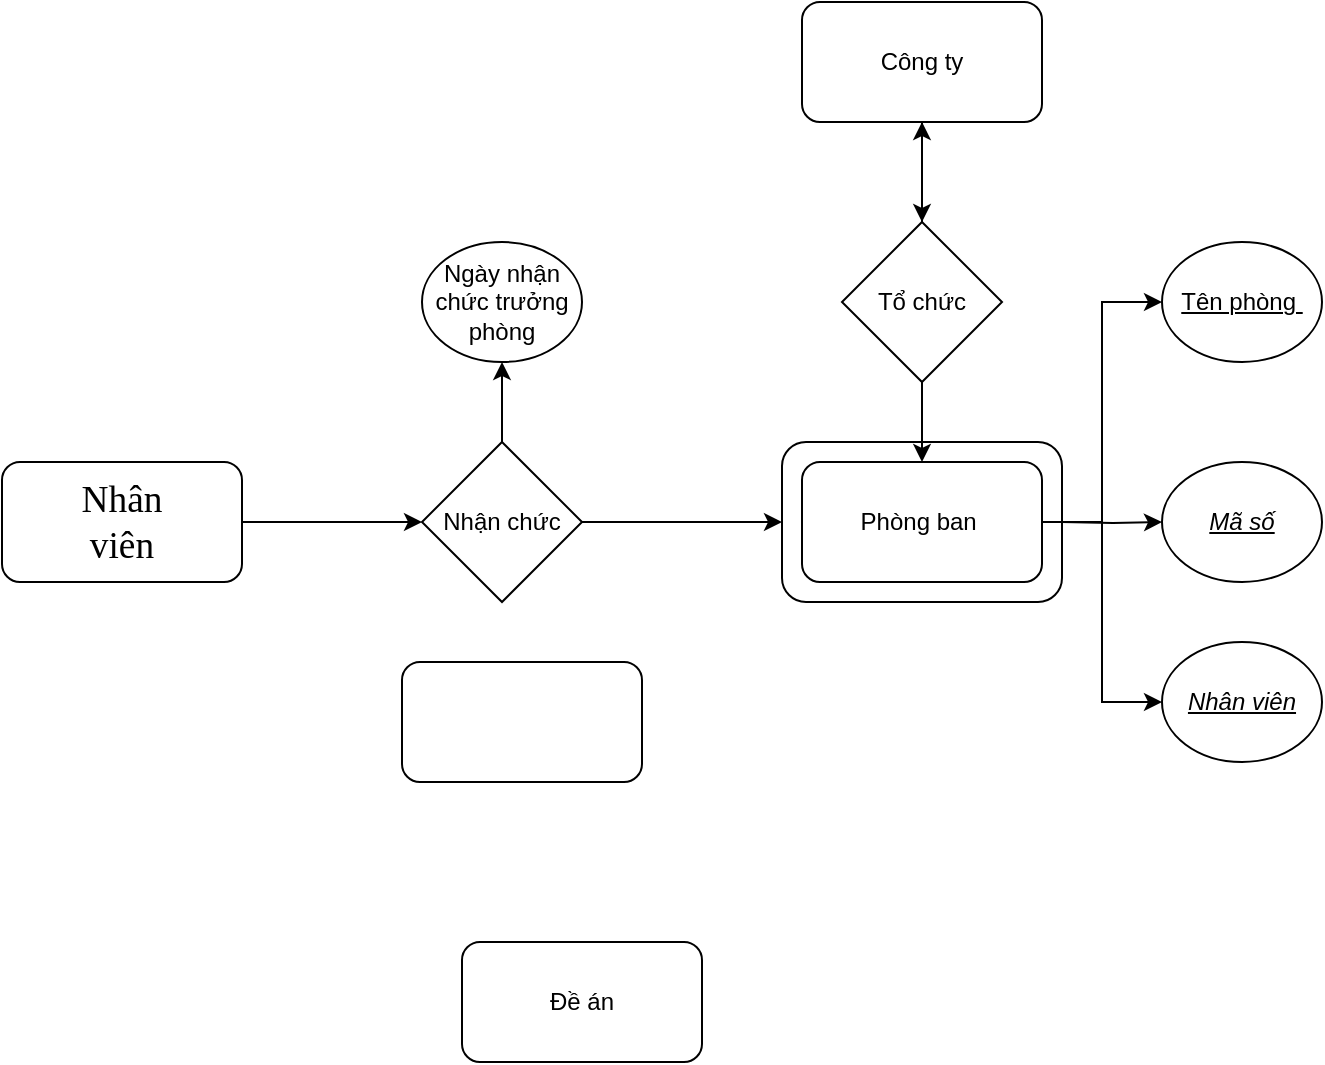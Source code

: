 <mxfile version="28.2.3">
  <diagram id="C5RBs43oDa-KdzZeNtuy" name="Page-1">
    <mxGraphModel dx="1489" dy="753" grid="1" gridSize="10" guides="1" tooltips="1" connect="1" arrows="1" fold="1" page="1" pageScale="1" pageWidth="827" pageHeight="1169" math="0" shadow="0">
      <root>
        <mxCell id="WIyWlLk6GJQsqaUBKTNV-0" />
        <mxCell id="WIyWlLk6GJQsqaUBKTNV-1" parent="WIyWlLk6GJQsqaUBKTNV-0" />
        <mxCell id="ZmpBna1umY-bwQ5UeYMQ-22" value="" style="rounded=1;whiteSpace=wrap;html=1;" vertex="1" parent="WIyWlLk6GJQsqaUBKTNV-1">
          <mxGeometry x="500" y="260" width="140" height="80" as="geometry" />
        </mxCell>
        <mxCell id="ZmpBna1umY-bwQ5UeYMQ-10" value="" style="edgeStyle=orthogonalEdgeStyle;rounded=0;orthogonalLoop=1;jettySize=auto;html=1;" edge="1" parent="WIyWlLk6GJQsqaUBKTNV-1" target="ZmpBna1umY-bwQ5UeYMQ-7">
          <mxGeometry relative="1" as="geometry">
            <mxPoint x="640" y="300" as="sourcePoint" />
          </mxGeometry>
        </mxCell>
        <mxCell id="ZmpBna1umY-bwQ5UeYMQ-11" style="edgeStyle=orthogonalEdgeStyle;rounded=0;orthogonalLoop=1;jettySize=auto;html=1;entryX=0;entryY=0.5;entryDx=0;entryDy=0;" edge="1" parent="WIyWlLk6GJQsqaUBKTNV-1" source="ZmpBna1umY-bwQ5UeYMQ-0" target="ZmpBna1umY-bwQ5UeYMQ-6">
          <mxGeometry relative="1" as="geometry" />
        </mxCell>
        <mxCell id="ZmpBna1umY-bwQ5UeYMQ-12" style="edgeStyle=orthogonalEdgeStyle;rounded=0;orthogonalLoop=1;jettySize=auto;html=1;entryX=0;entryY=0.5;entryDx=0;entryDy=0;" edge="1" parent="WIyWlLk6GJQsqaUBKTNV-1" source="ZmpBna1umY-bwQ5UeYMQ-0" target="ZmpBna1umY-bwQ5UeYMQ-8">
          <mxGeometry relative="1" as="geometry" />
        </mxCell>
        <mxCell id="ZmpBna1umY-bwQ5UeYMQ-0" value="Phòng ban&amp;nbsp;" style="rounded=1;whiteSpace=wrap;html=1;" vertex="1" parent="WIyWlLk6GJQsqaUBKTNV-1">
          <mxGeometry x="510" y="270" width="120" height="60" as="geometry" />
        </mxCell>
        <mxCell id="ZmpBna1umY-bwQ5UeYMQ-1" value="Đề án" style="rounded=1;whiteSpace=wrap;html=1;" vertex="1" parent="WIyWlLk6GJQsqaUBKTNV-1">
          <mxGeometry x="340" y="510" width="120" height="60" as="geometry" />
        </mxCell>
        <mxCell id="ZmpBna1umY-bwQ5UeYMQ-15" style="edgeStyle=orthogonalEdgeStyle;rounded=0;orthogonalLoop=1;jettySize=auto;html=1;" edge="1" parent="WIyWlLk6GJQsqaUBKTNV-1" source="ZmpBna1umY-bwQ5UeYMQ-2" target="ZmpBna1umY-bwQ5UeYMQ-14">
          <mxGeometry relative="1" as="geometry" />
        </mxCell>
        <mxCell id="ZmpBna1umY-bwQ5UeYMQ-2" value="&lt;span style=&quot;font-family: &amp;quot;Times New Roman&amp;quot;, serif; font-size: 18.667px;&quot;&gt;Nhân&lt;/span&gt;&lt;br style=&quot;font-family: &amp;quot;Times New Roman&amp;quot;, serif; font-size: 18.667px;&quot;&gt;&lt;span style=&quot;font-family: &amp;quot;Times New Roman&amp;quot;, serif; font-size: 18.667px;&quot;&gt;viên&lt;/span&gt;" style="rounded=1;whiteSpace=wrap;html=1;" vertex="1" parent="WIyWlLk6GJQsqaUBKTNV-1">
          <mxGeometry x="110" y="270" width="120" height="60" as="geometry" />
        </mxCell>
        <mxCell id="ZmpBna1umY-bwQ5UeYMQ-6" value="&lt;u&gt;Tên phòng&amp;nbsp;&lt;/u&gt;" style="ellipse;whiteSpace=wrap;html=1;" vertex="1" parent="WIyWlLk6GJQsqaUBKTNV-1">
          <mxGeometry x="690" y="160" width="80" height="60" as="geometry" />
        </mxCell>
        <mxCell id="ZmpBna1umY-bwQ5UeYMQ-7" value="&lt;i&gt;&lt;u&gt;Mã số&lt;/u&gt;&lt;/i&gt;" style="ellipse;whiteSpace=wrap;html=1;" vertex="1" parent="WIyWlLk6GJQsqaUBKTNV-1">
          <mxGeometry x="690" y="270" width="80" height="60" as="geometry" />
        </mxCell>
        <mxCell id="ZmpBna1umY-bwQ5UeYMQ-8" value="&lt;i&gt;&lt;u&gt;Nhân viên&lt;/u&gt;&lt;/i&gt;" style="ellipse;whiteSpace=wrap;html=1;" vertex="1" parent="WIyWlLk6GJQsqaUBKTNV-1">
          <mxGeometry x="690" y="360" width="80" height="60" as="geometry" />
        </mxCell>
        <mxCell id="ZmpBna1umY-bwQ5UeYMQ-16" style="edgeStyle=orthogonalEdgeStyle;rounded=0;orthogonalLoop=1;jettySize=auto;html=1;" edge="1" parent="WIyWlLk6GJQsqaUBKTNV-1" source="ZmpBna1umY-bwQ5UeYMQ-14">
          <mxGeometry relative="1" as="geometry">
            <mxPoint x="500" y="300" as="targetPoint" />
          </mxGeometry>
        </mxCell>
        <mxCell id="ZmpBna1umY-bwQ5UeYMQ-17" style="edgeStyle=orthogonalEdgeStyle;rounded=0;orthogonalLoop=1;jettySize=auto;html=1;" edge="1" parent="WIyWlLk6GJQsqaUBKTNV-1" source="ZmpBna1umY-bwQ5UeYMQ-14">
          <mxGeometry relative="1" as="geometry">
            <mxPoint x="360" y="220.0" as="targetPoint" />
          </mxGeometry>
        </mxCell>
        <mxCell id="ZmpBna1umY-bwQ5UeYMQ-14" value="Nhận chức" style="rhombus;whiteSpace=wrap;html=1;" vertex="1" parent="WIyWlLk6GJQsqaUBKTNV-1">
          <mxGeometry x="320" y="260" width="80" height="80" as="geometry" />
        </mxCell>
        <mxCell id="ZmpBna1umY-bwQ5UeYMQ-20" value="Ngày nhận chức trưởng phòng" style="ellipse;whiteSpace=wrap;html=1;" vertex="1" parent="WIyWlLk6GJQsqaUBKTNV-1">
          <mxGeometry x="320" y="160" width="80" height="60" as="geometry" />
        </mxCell>
        <mxCell id="ZmpBna1umY-bwQ5UeYMQ-21" value="" style="rounded=1;whiteSpace=wrap;html=1;" vertex="1" parent="WIyWlLk6GJQsqaUBKTNV-1">
          <mxGeometry x="310" y="370" width="120" height="60" as="geometry" />
        </mxCell>
        <mxCell id="ZmpBna1umY-bwQ5UeYMQ-26" style="edgeStyle=orthogonalEdgeStyle;rounded=0;orthogonalLoop=1;jettySize=auto;html=1;" edge="1" parent="WIyWlLk6GJQsqaUBKTNV-1" source="ZmpBna1umY-bwQ5UeYMQ-25">
          <mxGeometry relative="1" as="geometry">
            <mxPoint x="570" y="150.0" as="targetPoint" />
            <Array as="points">
              <mxPoint x="570" y="120" />
            </Array>
          </mxGeometry>
        </mxCell>
        <mxCell id="ZmpBna1umY-bwQ5UeYMQ-25" value="Công ty" style="rounded=1;whiteSpace=wrap;html=1;" vertex="1" parent="WIyWlLk6GJQsqaUBKTNV-1">
          <mxGeometry x="510" y="40" width="120" height="60" as="geometry" />
        </mxCell>
        <mxCell id="ZmpBna1umY-bwQ5UeYMQ-28" value="" style="edgeStyle=orthogonalEdgeStyle;rounded=0;orthogonalLoop=1;jettySize=auto;html=1;" edge="1" parent="WIyWlLk6GJQsqaUBKTNV-1" source="ZmpBna1umY-bwQ5UeYMQ-27" target="ZmpBna1umY-bwQ5UeYMQ-0">
          <mxGeometry relative="1" as="geometry" />
        </mxCell>
        <mxCell id="ZmpBna1umY-bwQ5UeYMQ-27" value="Tổ chức" style="rhombus;whiteSpace=wrap;html=1;" vertex="1" parent="WIyWlLk6GJQsqaUBKTNV-1">
          <mxGeometry x="530" y="150" width="80" height="80" as="geometry" />
        </mxCell>
        <mxCell id="ZmpBna1umY-bwQ5UeYMQ-29" value="" style="edgeStyle=orthogonalEdgeStyle;rounded=0;orthogonalLoop=1;jettySize=auto;labelBorderColor=none;textShadow=0;convertToSvg=0;html=1;" edge="1" parent="WIyWlLk6GJQsqaUBKTNV-1" source="ZmpBna1umY-bwQ5UeYMQ-27" target="ZmpBna1umY-bwQ5UeYMQ-25">
          <mxGeometry relative="1" as="geometry" />
        </mxCell>
      </root>
    </mxGraphModel>
  </diagram>
</mxfile>
